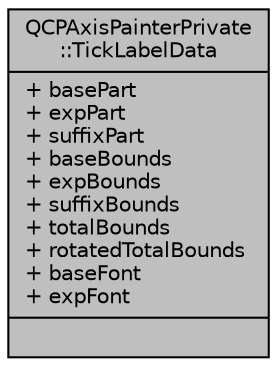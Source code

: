 digraph "QCPAxisPainterPrivate::TickLabelData"
{
  edge [fontname="Helvetica",fontsize="10",labelfontname="Helvetica",labelfontsize="10"];
  node [fontname="Helvetica",fontsize="10",shape=record];
  Node367 [label="{QCPAxisPainterPrivate\l::TickLabelData\n|+ basePart\l+ expPart\l+ suffixPart\l+ baseBounds\l+ expBounds\l+ suffixBounds\l+ totalBounds\l+ rotatedTotalBounds\l+ baseFont\l+ expFont\l|}",height=0.2,width=0.4,color="black", fillcolor="grey75", style="filled", fontcolor="black"];
}
